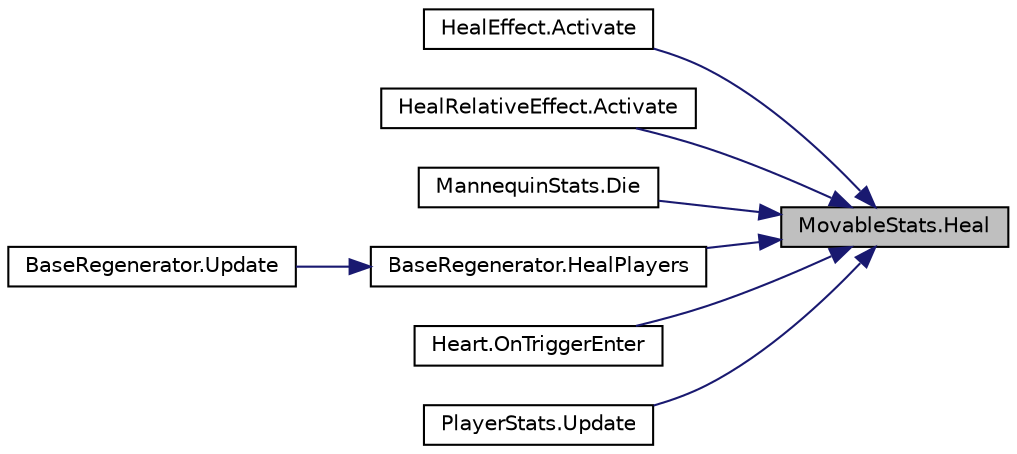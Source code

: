 digraph "MovableStats.Heal"
{
 // INTERACTIVE_SVG=YES
 // LATEX_PDF_SIZE
  edge [fontname="Helvetica",fontsize="10",labelfontname="Helvetica",labelfontsize="10"];
  node [fontname="Helvetica",fontsize="10",shape=record];
  rankdir="RL";
  Node1 [label="MovableStats.Heal",height=0.2,width=0.4,color="black", fillcolor="grey75", style="filled", fontcolor="black",tooltip=" "];
  Node1 -> Node2 [dir="back",color="midnightblue",fontsize="10",style="solid",fontname="Helvetica"];
  Node2 [label="HealEffect.Activate",height=0.2,width=0.4,color="black", fillcolor="white", style="filled",URL="$class_heal_effect.html#a339d401861134bd9b6aaf777fe5d1cef",tooltip=" "];
  Node1 -> Node3 [dir="back",color="midnightblue",fontsize="10",style="solid",fontname="Helvetica"];
  Node3 [label="HealRelativeEffect.Activate",height=0.2,width=0.4,color="black", fillcolor="white", style="filled",URL="$class_heal_relative_effect.html#a51b9463a8c26ca163a387671a9bbe374",tooltip=" "];
  Node1 -> Node4 [dir="back",color="midnightblue",fontsize="10",style="solid",fontname="Helvetica"];
  Node4 [label="MannequinStats.Die",height=0.2,width=0.4,color="black", fillcolor="white", style="filled",URL="$class_mannequin_stats.html#a8bd8eed182eccafe2a9f3a2764e82dc3",tooltip="Function that implements what is done when this entity dies."];
  Node1 -> Node5 [dir="back",color="midnightblue",fontsize="10",style="solid",fontname="Helvetica"];
  Node5 [label="BaseRegenerator.HealPlayers",height=0.2,width=0.4,color="black", fillcolor="white", style="filled",URL="$class_base_regenerator.html#a4d65b6c57ff0f1c756eee99844fda2fa",tooltip=" "];
  Node5 -> Node6 [dir="back",color="midnightblue",fontsize="10",style="solid",fontname="Helvetica"];
  Node6 [label="BaseRegenerator.Update",height=0.2,width=0.4,color="black", fillcolor="white", style="filled",URL="$class_base_regenerator.html#acecbe261698255104a7aa49ff334be98",tooltip=" "];
  Node1 -> Node7 [dir="back",color="midnightblue",fontsize="10",style="solid",fontname="Helvetica"];
  Node7 [label="Heart.OnTriggerEnter",height=0.2,width=0.4,color="black", fillcolor="white", style="filled",URL="$class_heart.html#a0fe409e888708ccf6fa062c07feca68c",tooltip=" "];
  Node1 -> Node8 [dir="back",color="midnightblue",fontsize="10",style="solid",fontname="Helvetica"];
  Node8 [label="PlayerStats.Update",height=0.2,width=0.4,color="black", fillcolor="white", style="filled",URL="$class_player_stats.html#a15175185aaa4f8290e5148640f0ff80a",tooltip=" "];
}
